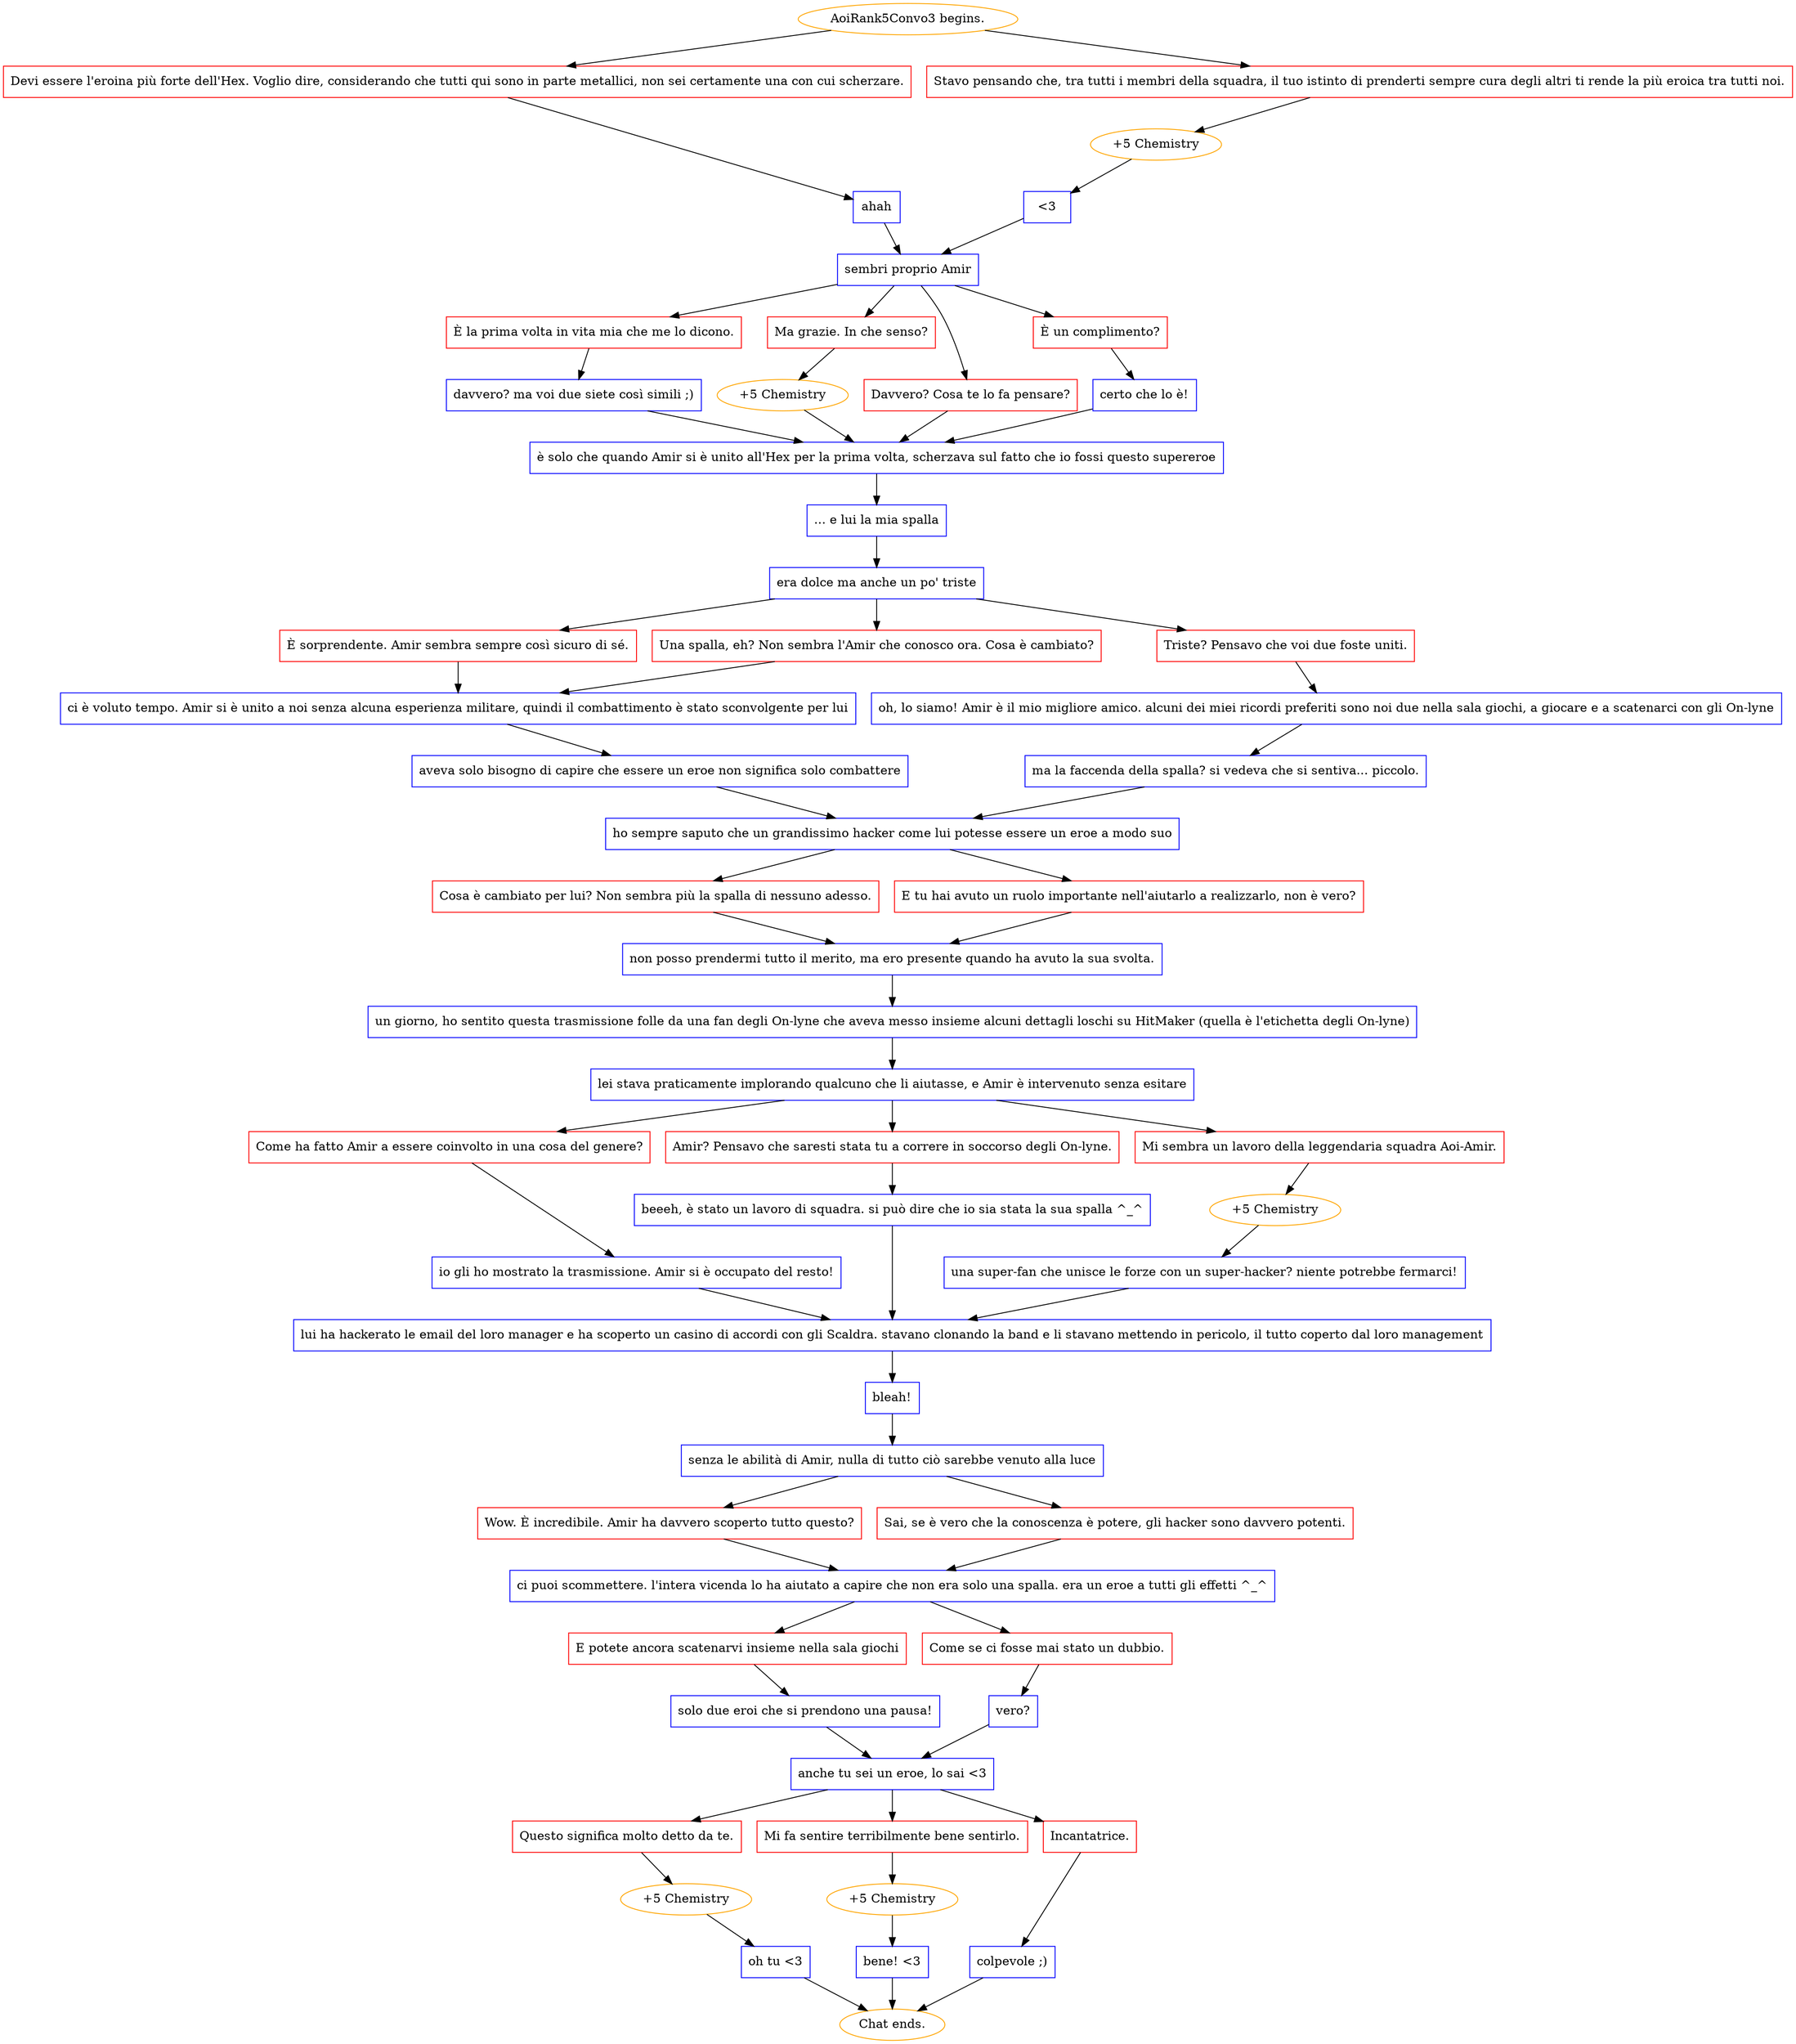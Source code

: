 digraph {
	"AoiRank5Convo3 begins." [color=orange];
		"AoiRank5Convo3 begins." -> j1049010300;
		"AoiRank5Convo3 begins." -> j2439833366;
	j1049010300 [label="Devi essere l'eroina più forte dell'Hex. Voglio dire, considerando che tutti qui sono in parte metallici, non sei certamente una con cui scherzare.",shape=box,color=red];
		j1049010300 -> j3050057923;
	j2439833366 [label="Stavo pensando che, tra tutti i membri della squadra, il tuo istinto di prenderti sempre cura degli altri ti rende la più eroica tra tutti noi.",shape=box,color=red];
		j2439833366 -> j693975299;
	j3050057923 [label="ahah",shape=box,color=blue];
		j3050057923 -> j3191100185;
	j693975299 [label="+5 Chemistry",color=orange];
		j693975299 -> j3975995727;
	j3191100185 [label="sembri proprio Amir",shape=box,color=blue];
		j3191100185 -> j2176385351;
		j3191100185 -> j217996024;
		j3191100185 -> j3245934348;
		j3191100185 -> j3510939826;
	j3975995727 [label="<3",shape=box,color=blue];
		j3975995727 -> j3191100185;
	j2176385351 [label="È la prima volta in vita mia che me lo dicono.",shape=box,color=red];
		j2176385351 -> j2378948228;
	j217996024 [label="Ma grazie. In che senso?",shape=box,color=red];
		j217996024 -> j1736048479;
	j3245934348 [label="Davvero? Cosa te lo fa pensare?",shape=box,color=red];
		j3245934348 -> j2373774193;
	j3510939826 [label="È un complimento?",shape=box,color=red];
		j3510939826 -> j1903574558;
	j2378948228 [label="davvero? ma voi due siete così simili ;)",shape=box,color=blue];
		j2378948228 -> j2373774193;
	j1736048479 [label="+5 Chemistry",color=orange];
		j1736048479 -> j2373774193;
	j2373774193 [label="è solo che quando Amir si è unito all'Hex per la prima volta, scherzava sul fatto che io fossi questo supereroe",shape=box,color=blue];
		j2373774193 -> j3035889842;
	j1903574558 [label="certo che lo è!",shape=box,color=blue];
		j1903574558 -> j2373774193;
	j3035889842 [label="... e lui la mia spalla",shape=box,color=blue];
		j3035889842 -> j3223319295;
	j3223319295 [label="era dolce ma anche un po' triste",shape=box,color=blue];
		j3223319295 -> j922200177;
		j3223319295 -> j692694837;
		j3223319295 -> j3941776072;
	j922200177 [label="È sorprendente. Amir sembra sempre così sicuro di sé.",shape=box,color=red];
		j922200177 -> j2145710528;
	j692694837 [label="Una spalla, eh? Non sembra l'Amir che conosco ora. Cosa è cambiato?",shape=box,color=red];
		j692694837 -> j2145710528;
	j3941776072 [label="Triste? Pensavo che voi due foste uniti.",shape=box,color=red];
		j3941776072 -> j2954484076;
	j2145710528 [label="ci è voluto tempo. Amir si è unito a noi senza alcuna esperienza militare, quindi il combattimento è stato sconvolgente per lui",shape=box,color=blue];
		j2145710528 -> j2062244332;
	j2954484076 [label="oh, lo siamo! Amir è il mio migliore amico. alcuni dei miei ricordi preferiti sono noi due nella sala giochi, a giocare e a scatenarci con gli On-lyne",shape=box,color=blue];
		j2954484076 -> j1822086039;
	j2062244332 [label="aveva solo bisogno di capire che essere un eroe non significa solo combattere",shape=box,color=blue];
		j2062244332 -> j1210801184;
	j1822086039 [label="ma la faccenda della spalla? si vedeva che si sentiva... piccolo.",shape=box,color=blue];
		j1822086039 -> j1210801184;
	j1210801184 [label="ho sempre saputo che un grandissimo hacker come lui potesse essere un eroe a modo suo",shape=box,color=blue];
		j1210801184 -> j167799683;
		j1210801184 -> j509935878;
	j167799683 [label="Cosa è cambiato per lui? Non sembra più la spalla di nessuno adesso.",shape=box,color=red];
		j167799683 -> j3708608571;
	j509935878 [label="E tu hai avuto un ruolo importante nell'aiutarlo a realizzarlo, non è vero?",shape=box,color=red];
		j509935878 -> j3708608571;
	j3708608571 [label="non posso prendermi tutto il merito, ma ero presente quando ha avuto la sua svolta.",shape=box,color=blue];
		j3708608571 -> j236895745;
	j236895745 [label="un giorno, ho sentito questa trasmissione folle da una fan degli On-lyne che aveva messo insieme alcuni dettagli loschi su HitMaker (quella è l'etichetta degli On-lyne)",shape=box,color=blue];
		j236895745 -> j2510380830;
	j2510380830 [label="lei stava praticamente implorando qualcuno che li aiutasse, e Amir è intervenuto senza esitare",shape=box,color=blue];
		j2510380830 -> j3301049708;
		j2510380830 -> j1685129535;
		j2510380830 -> j1988304317;
	j3301049708 [label="Come ha fatto Amir a essere coinvolto in una cosa del genere?",shape=box,color=red];
		j3301049708 -> j1423691129;
	j1685129535 [label="Amir? Pensavo che saresti stata tu a correre in soccorso degli On-lyne.",shape=box,color=red];
		j1685129535 -> j3640073493;
	j1988304317 [label="Mi sembra un lavoro della leggendaria squadra Aoi-Amir.",shape=box,color=red];
		j1988304317 -> j4027640898;
	j1423691129 [label="io gli ho mostrato la trasmissione. Amir si è occupato del resto!",shape=box,color=blue];
		j1423691129 -> j4020916376;
	j3640073493 [label="beeeh, è stato un lavoro di squadra. si può dire che io sia stata la sua spalla ^_^",shape=box,color=blue];
		j3640073493 -> j4020916376;
	j4027640898 [label="+5 Chemistry",color=orange];
		j4027640898 -> j658945343;
	j4020916376 [label="lui ha hackerato le email del loro manager e ha scoperto un casino di accordi con gli Scaldra. stavano clonando la band e li stavano mettendo in pericolo, il tutto coperto dal loro management",shape=box,color=blue];
		j4020916376 -> j757154073;
	j658945343 [label="una super-fan che unisce le forze con un super-hacker? niente potrebbe fermarci!",shape=box,color=blue];
		j658945343 -> j4020916376;
	j757154073 [label="bleah!",shape=box,color=blue];
		j757154073 -> j1317885417;
	j1317885417 [label="senza le abilità di Amir, nulla di tutto ciò sarebbe venuto alla luce",shape=box,color=blue];
		j1317885417 -> j2961501131;
		j1317885417 -> j2958951193;
	j2961501131 [label="Wow. È incredibile. Amir ha davvero scoperto tutto questo?",shape=box,color=red];
		j2961501131 -> j1815157805;
	j2958951193 [label="Sai, se è vero che la conoscenza è potere, gli hacker sono davvero potenti.",shape=box,color=red];
		j2958951193 -> j1815157805;
	j1815157805 [label="ci puoi scommettere. l'intera vicenda lo ha aiutato a capire che non era solo una spalla. era un eroe a tutti gli effetti ^_^",shape=box,color=blue];
		j1815157805 -> j1050291603;
		j1815157805 -> j3531019274;
	j1050291603 [label="E potete ancora scatenarvi insieme nella sala giochi",shape=box,color=red];
		j1050291603 -> j894596920;
	j3531019274 [label="Come se ci fosse mai stato un dubbio.",shape=box,color=red];
		j3531019274 -> j1425107155;
	j894596920 [label="solo due eroi che si prendono una pausa!",shape=box,color=blue];
		j894596920 -> j2830842011;
	j1425107155 [label="vero?",shape=box,color=blue];
		j1425107155 -> j2830842011;
	j2830842011 [label="anche tu sei un eroe, lo sai <3",shape=box,color=blue];
		j2830842011 -> j2057650277;
		j2830842011 -> j4147376501;
		j2830842011 -> j1216689580;
	j2057650277 [label="Questo significa molto detto da te.",shape=box,color=red];
		j2057650277 -> j135427792;
	j4147376501 [label="Mi fa sentire terribilmente bene sentirlo.",shape=box,color=red];
		j4147376501 -> j1853228594;
	j1216689580 [label="Incantatrice.",shape=box,color=red];
		j1216689580 -> j3849357182;
	j135427792 [label="+5 Chemistry",color=orange];
		j135427792 -> j3430398260;
	j1853228594 [label="+5 Chemistry",color=orange];
		j1853228594 -> j2982725647;
	j3849357182 [label="colpevole ;)",shape=box,color=blue];
		j3849357182 -> "Chat ends.";
	j3430398260 [label="oh tu <3",shape=box,color=blue];
		j3430398260 -> "Chat ends.";
	j2982725647 [label="bene! <3",shape=box,color=blue];
		j2982725647 -> "Chat ends.";
	"Chat ends." [color=orange];
}